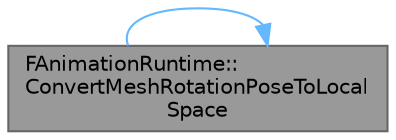 digraph "FAnimationRuntime::ConvertMeshRotationPoseToLocalSpace"
{
 // INTERACTIVE_SVG=YES
 // LATEX_PDF_SIZE
  bgcolor="transparent";
  edge [fontname=Helvetica,fontsize=10,labelfontname=Helvetica,labelfontsize=10];
  node [fontname=Helvetica,fontsize=10,shape=box,height=0.2,width=0.4];
  rankdir="LR";
  Node1 [id="Node000001",label="FAnimationRuntime::\lConvertMeshRotationPoseToLocal\lSpace",height=0.2,width=0.4,color="gray40", fillcolor="grey60", style="filled", fontcolor="black",tooltip="Convert a MeshSpaceRotation pose to Local Space."];
  Node1 -> Node1 [id="edge1_Node000001_Node000001",color="steelblue1",style="solid",tooltip=" "];
}
